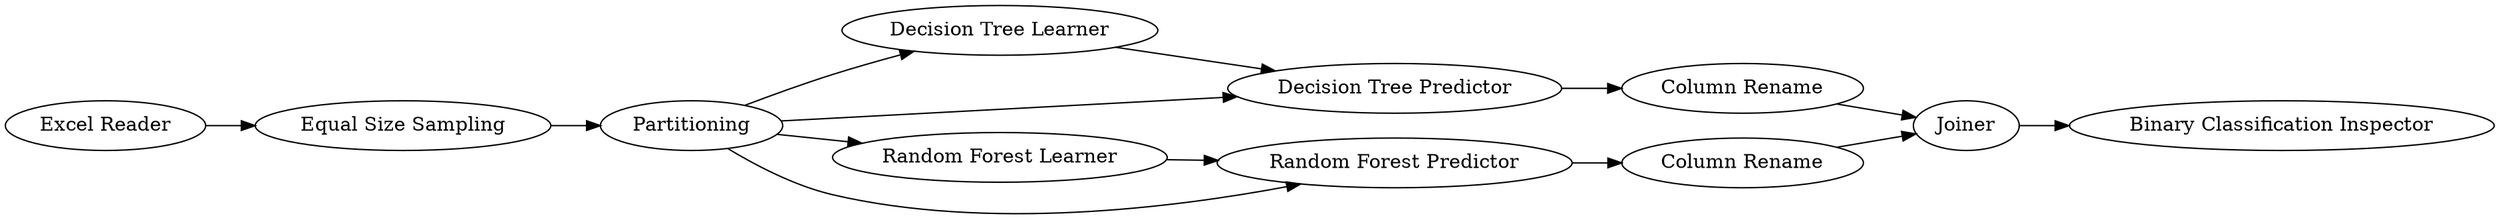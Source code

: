 digraph {
	14 [label="Excel Reader"]
	15 [label="Equal Size Sampling"]
	1959 [label=Partitioning]
	1963 [label="Decision Tree Learner"]
	1964 [label="Decision Tree Predictor"]
	1965 [label="Binary Classification Inspector"]
	1966 [label=Joiner]
	1967 [label="Column Rename"]
	1968 [label="Column Rename"]
	1969 [label="Random Forest Learner"]
	1970 [label="Random Forest Predictor"]
	14 -> 15
	15 -> 1959
	1959 -> 1964
	1959 -> 1963
	1959 -> 1969
	1959 -> 1970
	1963 -> 1964
	1964 -> 1968
	1966 -> 1965
	1967 -> 1966
	1968 -> 1966
	1969 -> 1970
	1970 -> 1967
	rankdir=LR
}
